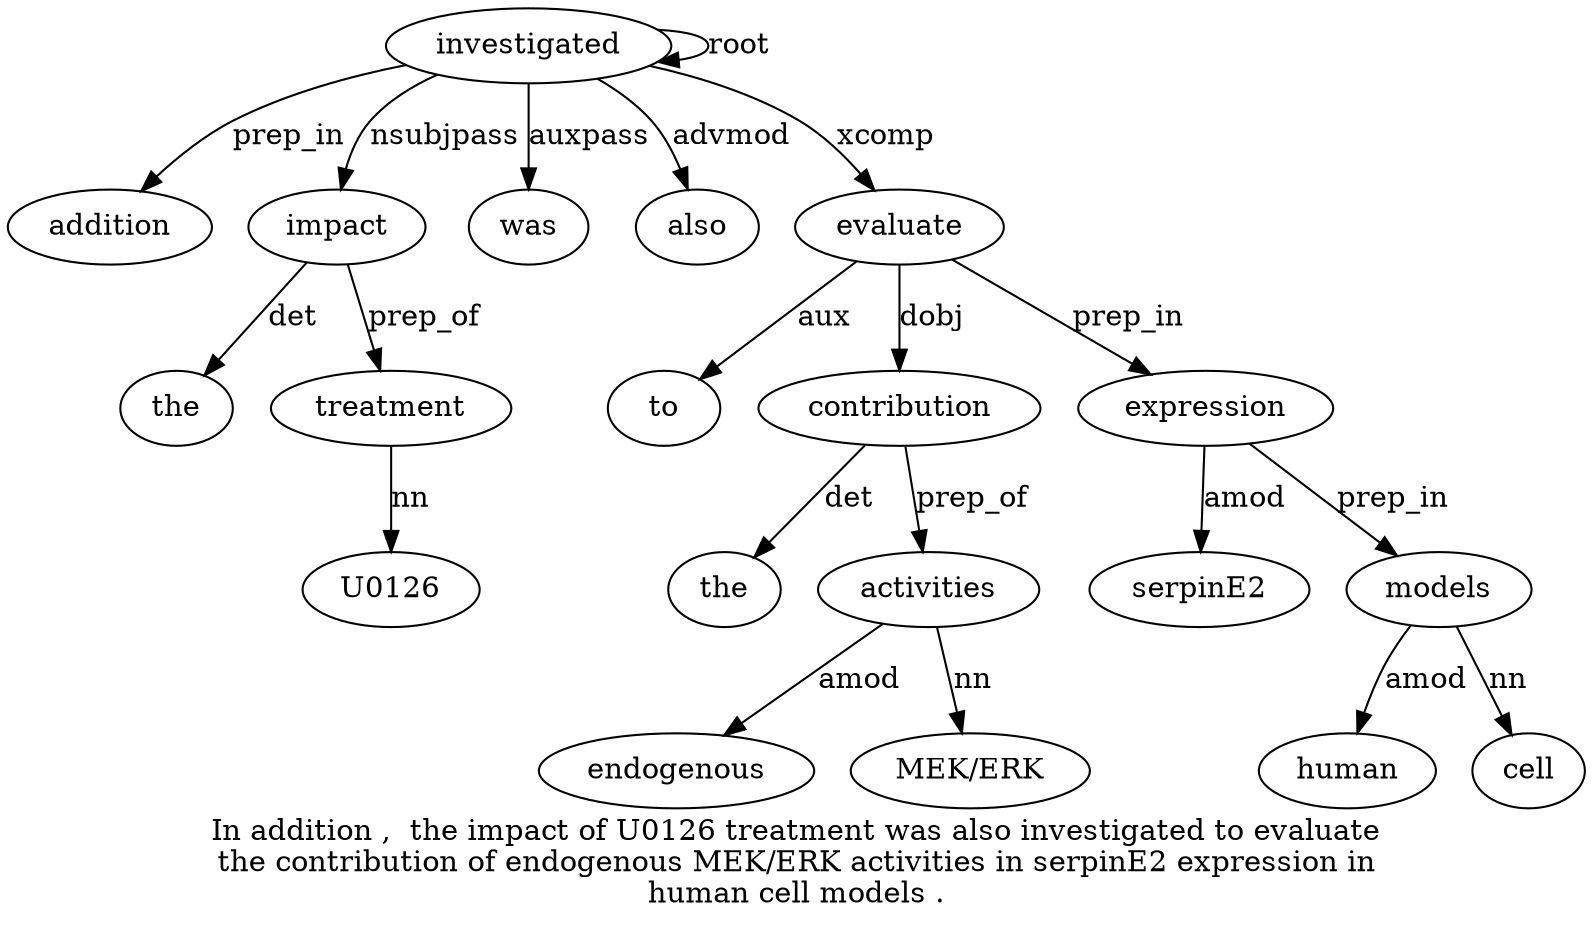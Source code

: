 digraph "In addition ,  the impact of U0126 treatment was also investigated to evaluate the contribution of endogenous MEK/ERK activities in serpinE2 expression in human cell models ." {
label="In addition ,  the impact of U0126 treatment was also investigated to evaluate
the contribution of endogenous MEK/ERK activities in serpinE2 expression in
human cell models .";
investigated11 [style=filled, fillcolor=white, label=investigated];
addition2 [style=filled, fillcolor=white, label=addition];
investigated11 -> addition2  [label=prep_in];
impact5 [style=filled, fillcolor=white, label=impact];
the4 [style=filled, fillcolor=white, label=the];
impact5 -> the4  [label=det];
investigated11 -> impact5  [label=nsubjpass];
treatment8 [style=filled, fillcolor=white, label=treatment];
U01267 [style=filled, fillcolor=white, label=U0126];
treatment8 -> U01267  [label=nn];
impact5 -> treatment8  [label=prep_of];
was9 [style=filled, fillcolor=white, label=was];
investigated11 -> was9  [label=auxpass];
also10 [style=filled, fillcolor=white, label=also];
investigated11 -> also10  [label=advmod];
investigated11 -> investigated11  [label=root];
evaluate13 [style=filled, fillcolor=white, label=evaluate];
to12 [style=filled, fillcolor=white, label=to];
evaluate13 -> to12  [label=aux];
investigated11 -> evaluate13  [label=xcomp];
contribution15 [style=filled, fillcolor=white, label=contribution];
the14 [style=filled, fillcolor=white, label=the];
contribution15 -> the14  [label=det];
evaluate13 -> contribution15  [label=dobj];
activities19 [style=filled, fillcolor=white, label=activities];
endogenous17 [style=filled, fillcolor=white, label=endogenous];
activities19 -> endogenous17  [label=amod];
"MEK/ERK18" [style=filled, fillcolor=white, label="MEK/ERK"];
activities19 -> "MEK/ERK18"  [label=nn];
contribution15 -> activities19  [label=prep_of];
expression22 [style=filled, fillcolor=white, label=expression];
serpinE221 [style=filled, fillcolor=white, label=serpinE2];
expression22 -> serpinE221  [label=amod];
evaluate13 -> expression22  [label=prep_in];
models26 [style=filled, fillcolor=white, label=models];
human24 [style=filled, fillcolor=white, label=human];
models26 -> human24  [label=amod];
cell25 [style=filled, fillcolor=white, label=cell];
models26 -> cell25  [label=nn];
expression22 -> models26  [label=prep_in];
}
